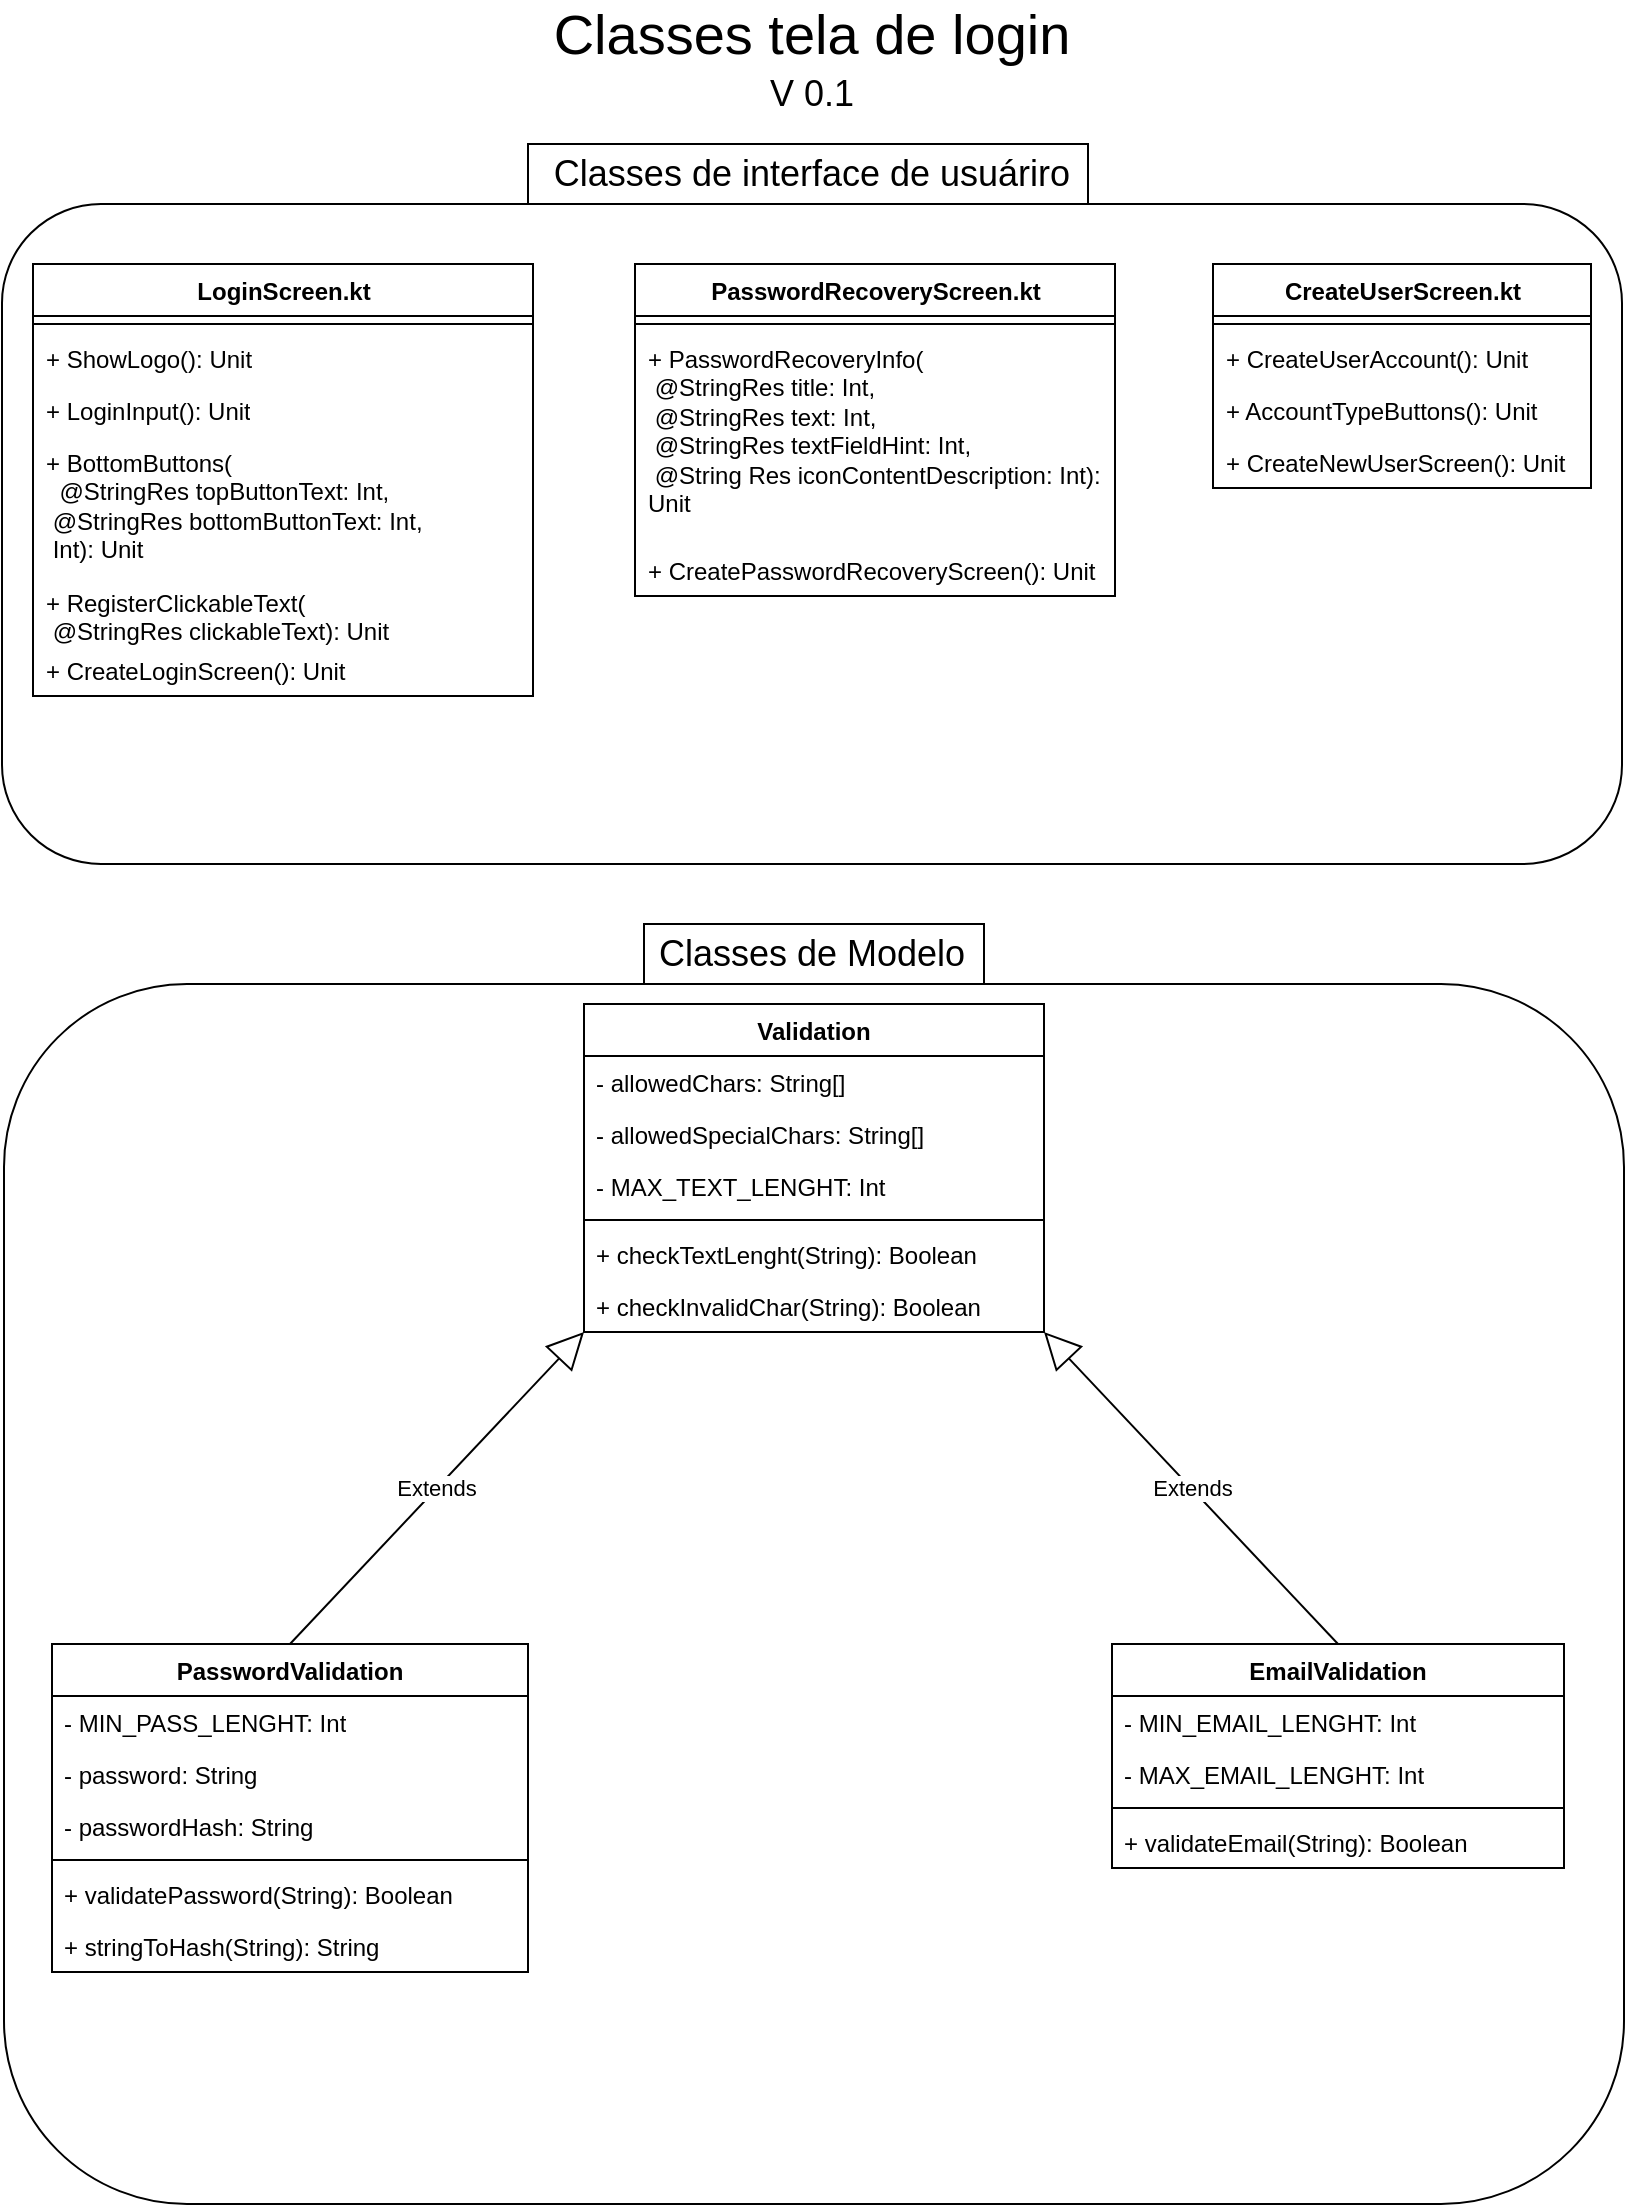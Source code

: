 <mxfile version="21.2.3" type="google">
  <diagram name="Página-1" id="ghs-aFAq-vyusEt5Tt16">
    <mxGraphModel grid="1" page="1" gridSize="10" guides="1" tooltips="1" connect="1" arrows="1" fold="1" pageScale="1" pageWidth="827" pageHeight="1169" math="0" shadow="0">
      <root>
        <mxCell id="0" />
        <mxCell id="1" parent="0" />
        <mxCell id="1km-yz8pUTd3LIeD8Hyq-29" value="&lt;font style=&quot;font-size: 18px;&quot;&gt;Classes de Modelo&lt;br&gt;&lt;/font&gt;" style="text;html=1;strokeColor=none;fillColor=none;align=center;verticalAlign=middle;whiteSpace=wrap;rounded=0;fillStyle=cross-hatch;" vertex="1" parent="1">
          <mxGeometry x="249" y="500" width="330" height="30" as="geometry" />
        </mxCell>
        <mxCell id="1km-yz8pUTd3LIeD8Hyq-30" value="" style="rounded=0;whiteSpace=wrap;html=1;fillColor=none;" vertex="1" parent="1">
          <mxGeometry x="330" y="500" width="170" height="30" as="geometry" />
        </mxCell>
        <mxCell id="1km-yz8pUTd3LIeD8Hyq-31" value="" style="rounded=1;whiteSpace=wrap;html=1;fillColor=none;" vertex="1" parent="1">
          <mxGeometry x="10" y="530" width="810" height="610" as="geometry" />
        </mxCell>
        <mxCell id="1km-yz8pUTd3LIeD8Hyq-27" value="&lt;font style=&quot;font-size: 18px;&quot;&gt;Classes de interface de usuáriro&lt;/font&gt;" style="text;html=1;strokeColor=none;fillColor=none;align=center;verticalAlign=middle;whiteSpace=wrap;rounded=0;fillStyle=cross-hatch;" vertex="1" parent="1">
          <mxGeometry x="249" y="110" width="330" height="30" as="geometry" />
        </mxCell>
        <mxCell id="1km-yz8pUTd3LIeD8Hyq-28" value="" style="rounded=0;whiteSpace=wrap;html=1;fillColor=none;" vertex="1" parent="1">
          <mxGeometry x="272" y="110" width="280" height="30" as="geometry" />
        </mxCell>
        <mxCell id="1km-yz8pUTd3LIeD8Hyq-25" value="" style="rounded=1;whiteSpace=wrap;html=1;fillColor=none;" vertex="1" parent="1">
          <mxGeometry x="9" y="140" width="810" height="330" as="geometry" />
        </mxCell>
        <mxCell id="1km-yz8pUTd3LIeD8Hyq-1" value="&lt;font style=&quot;font-size: 28px;&quot;&gt;Classes tela de login&lt;/font&gt;" style="text;html=1;strokeColor=none;fillColor=none;align=center;verticalAlign=middle;whiteSpace=wrap;rounded=0;" vertex="1" parent="1">
          <mxGeometry x="264" y="40" width="300" height="30" as="geometry" />
        </mxCell>
        <mxCell id="1km-yz8pUTd3LIeD8Hyq-2" value="LoginScreen.kt" style="swimlane;fontStyle=1;align=center;verticalAlign=top;childLayout=stackLayout;horizontal=1;startSize=26;horizontalStack=0;resizeParent=1;resizeParentMax=0;resizeLast=0;collapsible=1;marginBottom=0;whiteSpace=wrap;html=1;" vertex="1" parent="1">
          <mxGeometry x="24.5" y="170" width="250" height="216" as="geometry" />
        </mxCell>
        <mxCell id="1km-yz8pUTd3LIeD8Hyq-4" value="" style="line;strokeWidth=1;fillColor=none;align=left;verticalAlign=middle;spacingTop=-1;spacingLeft=3;spacingRight=3;rotatable=0;labelPosition=right;points=[];portConstraint=eastwest;strokeColor=inherit;" vertex="1" parent="1km-yz8pUTd3LIeD8Hyq-2">
          <mxGeometry y="26" width="250" height="8" as="geometry" />
        </mxCell>
        <mxCell id="1km-yz8pUTd3LIeD8Hyq-14" value="+ ShowLogo(): Unit" style="text;strokeColor=none;fillColor=none;align=left;verticalAlign=top;spacingLeft=4;spacingRight=4;overflow=hidden;rotatable=0;points=[[0,0.5],[1,0.5]];portConstraint=eastwest;whiteSpace=wrap;html=1;" vertex="1" parent="1km-yz8pUTd3LIeD8Hyq-2">
          <mxGeometry y="34" width="250" height="26" as="geometry" />
        </mxCell>
        <mxCell id="1km-yz8pUTd3LIeD8Hyq-5" value="+ LoginInput(): Unit" style="text;strokeColor=none;fillColor=none;align=left;verticalAlign=top;spacingLeft=4;spacingRight=4;overflow=hidden;rotatable=0;points=[[0,0.5],[1,0.5]];portConstraint=eastwest;whiteSpace=wrap;html=1;" vertex="1" parent="1km-yz8pUTd3LIeD8Hyq-2">
          <mxGeometry y="60" width="250" height="26" as="geometry" />
        </mxCell>
        <mxCell id="1km-yz8pUTd3LIeD8Hyq-15" value="&lt;div&gt;+ BottomButtons(&lt;/div&gt;&lt;div&gt;&lt;span style=&quot;white-space: pre;&quot;&gt;	&lt;/span&gt;&lt;span style=&quot;&quot;&gt;	&lt;/span&gt;@StringRes topButtonText: Int,&lt;/div&gt;&lt;div&gt;&lt;span style=&quot;&quot;&gt;	&lt;/span&gt;&lt;span style=&quot;white-space: pre;&quot;&gt;	&lt;/span&gt;@StringRes bottomButtonText: Int,&lt;br&gt;&lt;/div&gt;&lt;div&gt;&amp;nbsp;Int): Unit&lt;/div&gt;" style="text;strokeColor=none;fillColor=none;align=left;verticalAlign=top;spacingLeft=4;spacingRight=4;overflow=hidden;rotatable=0;points=[[0,0.5],[1,0.5]];portConstraint=eastwest;whiteSpace=wrap;html=1;" vertex="1" parent="1km-yz8pUTd3LIeD8Hyq-2">
          <mxGeometry y="86" width="250" height="70" as="geometry" />
        </mxCell>
        <mxCell id="1km-yz8pUTd3LIeD8Hyq-17" value="&lt;div&gt;+ RegisterClickableText(&lt;/div&gt;&lt;div&gt;&lt;span style=&quot;white-space: pre;&quot;&gt;	&lt;/span&gt;@StringRes clickableText): Unit&lt;/div&gt;" style="text;strokeColor=none;fillColor=none;align=left;verticalAlign=top;spacingLeft=4;spacingRight=4;overflow=hidden;rotatable=0;points=[[0,0.5],[1,0.5]];portConstraint=eastwest;whiteSpace=wrap;html=1;" vertex="1" parent="1km-yz8pUTd3LIeD8Hyq-2">
          <mxGeometry y="156" width="250" height="34" as="geometry" />
        </mxCell>
        <mxCell id="1km-yz8pUTd3LIeD8Hyq-19" value="&lt;div&gt;+ CreateLoginScreen(): Unit&lt;/div&gt;" style="text;strokeColor=none;fillColor=none;align=left;verticalAlign=top;spacingLeft=4;spacingRight=4;overflow=hidden;rotatable=0;points=[[0,0.5],[1,0.5]];portConstraint=eastwest;whiteSpace=wrap;html=1;" vertex="1" parent="1km-yz8pUTd3LIeD8Hyq-2">
          <mxGeometry y="190" width="250" height="26" as="geometry" />
        </mxCell>
        <mxCell id="1km-yz8pUTd3LIeD8Hyq-6" value="PasswordRecoveryScreen.kt" style="swimlane;fontStyle=1;align=center;verticalAlign=top;childLayout=stackLayout;horizontal=1;startSize=26;horizontalStack=0;resizeParent=1;resizeParentMax=0;resizeLast=0;collapsible=1;marginBottom=0;whiteSpace=wrap;html=1;" vertex="1" parent="1">
          <mxGeometry x="325.5" y="170" width="240" height="166" as="geometry" />
        </mxCell>
        <mxCell id="1km-yz8pUTd3LIeD8Hyq-8" value="" style="line;strokeWidth=1;fillColor=none;align=left;verticalAlign=middle;spacingTop=-1;spacingLeft=3;spacingRight=3;rotatable=0;labelPosition=right;points=[];portConstraint=eastwest;strokeColor=inherit;" vertex="1" parent="1km-yz8pUTd3LIeD8Hyq-6">
          <mxGeometry y="26" width="240" height="8" as="geometry" />
        </mxCell>
        <mxCell id="1km-yz8pUTd3LIeD8Hyq-9" value="&lt;div&gt;+ PasswordRecoveryInfo(&lt;/div&gt;&lt;div&gt;&lt;span style=&quot;white-space: pre;&quot;&gt;	&lt;/span&gt;@StringRes title: Int,&lt;/div&gt;&lt;div&gt;&lt;span style=&quot;white-space: pre;&quot;&gt;	&lt;/span&gt;@StringRes text: Int,&lt;/div&gt;&lt;div&gt;&lt;span style=&quot;white-space: pre;&quot;&gt;	&lt;/span&gt;@StringRes textFieldHint: Int,&lt;/div&gt;&lt;div&gt;&lt;span style=&quot;white-space: pre;&quot;&gt;	&lt;/span&gt;@String Res iconContentDescription: Int): Unit&lt;/div&gt;" style="text;strokeColor=none;fillColor=none;align=left;verticalAlign=top;spacingLeft=4;spacingRight=4;overflow=hidden;rotatable=0;points=[[0,0.5],[1,0.5]];portConstraint=eastwest;whiteSpace=wrap;html=1;" vertex="1" parent="1km-yz8pUTd3LIeD8Hyq-6">
          <mxGeometry y="34" width="240" height="106" as="geometry" />
        </mxCell>
        <mxCell id="1km-yz8pUTd3LIeD8Hyq-20" value="&lt;div&gt;+ CreatePasswordRecoveryScreen(): Unit&lt;/div&gt;" style="text;strokeColor=none;fillColor=none;align=left;verticalAlign=top;spacingLeft=4;spacingRight=4;overflow=hidden;rotatable=0;points=[[0,0.5],[1,0.5]];portConstraint=eastwest;whiteSpace=wrap;html=1;" vertex="1" parent="1km-yz8pUTd3LIeD8Hyq-6">
          <mxGeometry y="140" width="240" height="26" as="geometry" />
        </mxCell>
        <mxCell id="1km-yz8pUTd3LIeD8Hyq-10" value="CreateUserScreen.kt" style="swimlane;fontStyle=1;align=center;verticalAlign=top;childLayout=stackLayout;horizontal=1;startSize=26;horizontalStack=0;resizeParent=1;resizeParentMax=0;resizeLast=0;collapsible=1;marginBottom=0;whiteSpace=wrap;html=1;" vertex="1" parent="1">
          <mxGeometry x="614.5" y="170" width="189" height="112" as="geometry" />
        </mxCell>
        <mxCell id="1km-yz8pUTd3LIeD8Hyq-12" value="" style="line;strokeWidth=1;fillColor=none;align=left;verticalAlign=middle;spacingTop=-1;spacingLeft=3;spacingRight=3;rotatable=0;labelPosition=right;points=[];portConstraint=eastwest;strokeColor=inherit;" vertex="1" parent="1km-yz8pUTd3LIeD8Hyq-10">
          <mxGeometry y="26" width="189" height="8" as="geometry" />
        </mxCell>
        <mxCell id="1km-yz8pUTd3LIeD8Hyq-13" value="+ CreateUserAccount(): Unit" style="text;strokeColor=none;fillColor=none;align=left;verticalAlign=top;spacingLeft=4;spacingRight=4;overflow=hidden;rotatable=0;points=[[0,0.5],[1,0.5]];portConstraint=eastwest;whiteSpace=wrap;html=1;" vertex="1" parent="1km-yz8pUTd3LIeD8Hyq-10">
          <mxGeometry y="34" width="189" height="26" as="geometry" />
        </mxCell>
        <mxCell id="1km-yz8pUTd3LIeD8Hyq-24" value="+ AccountTypeButtons(): Unit" style="text;strokeColor=none;fillColor=none;align=left;verticalAlign=top;spacingLeft=4;spacingRight=4;overflow=hidden;rotatable=0;points=[[0,0.5],[1,0.5]];portConstraint=eastwest;whiteSpace=wrap;html=1;" vertex="1" parent="1km-yz8pUTd3LIeD8Hyq-10">
          <mxGeometry y="60" width="189" height="26" as="geometry" />
        </mxCell>
        <mxCell id="1km-yz8pUTd3LIeD8Hyq-21" value="&lt;div&gt;+ CreateNewUserScreen(): Unit&lt;/div&gt;" style="text;strokeColor=none;fillColor=none;align=left;verticalAlign=top;spacingLeft=4;spacingRight=4;overflow=hidden;rotatable=0;points=[[0,0.5],[1,0.5]];portConstraint=eastwest;whiteSpace=wrap;html=1;" vertex="1" parent="1km-yz8pUTd3LIeD8Hyq-10">
          <mxGeometry y="86" width="189" height="26" as="geometry" />
        </mxCell>
        <mxCell id="1km-yz8pUTd3LIeD8Hyq-18" value="&lt;div style=&quot;font-size: 18px;&quot;&gt;&lt;font style=&quot;font-size: 18px;&quot;&gt;V 0.1&lt;/font&gt;&lt;/div&gt;" style="text;html=1;strokeColor=none;fillColor=none;align=center;verticalAlign=middle;whiteSpace=wrap;rounded=0;" vertex="1" parent="1">
          <mxGeometry x="384" y="70" width="60" height="30" as="geometry" />
        </mxCell>
        <mxCell id="1km-yz8pUTd3LIeD8Hyq-33" value="Validation" style="swimlane;fontStyle=1;align=center;verticalAlign=top;childLayout=stackLayout;horizontal=1;startSize=26;horizontalStack=0;resizeParent=1;resizeParentMax=0;resizeLast=0;collapsible=1;marginBottom=0;whiteSpace=wrap;html=1;" vertex="1" parent="1">
          <mxGeometry x="300" y="540" width="230" height="164" as="geometry" />
        </mxCell>
        <mxCell id="1km-yz8pUTd3LIeD8Hyq-34" value="- allowedChars: String[]" style="text;strokeColor=none;fillColor=none;align=left;verticalAlign=top;spacingLeft=4;spacingRight=4;overflow=hidden;rotatable=0;points=[[0,0.5],[1,0.5]];portConstraint=eastwest;whiteSpace=wrap;html=1;" vertex="1" parent="1km-yz8pUTd3LIeD8Hyq-33">
          <mxGeometry y="26" width="230" height="26" as="geometry" />
        </mxCell>
        <mxCell id="1km-yz8pUTd3LIeD8Hyq-37" value="- allowedSpecialChars: String[]" style="text;strokeColor=none;fillColor=none;align=left;verticalAlign=top;spacingLeft=4;spacingRight=4;overflow=hidden;rotatable=0;points=[[0,0.5],[1,0.5]];portConstraint=eastwest;whiteSpace=wrap;html=1;" vertex="1" parent="1km-yz8pUTd3LIeD8Hyq-33">
          <mxGeometry y="52" width="230" height="26" as="geometry" />
        </mxCell>
        <mxCell id="1km-yz8pUTd3LIeD8Hyq-38" value="- MAX_TEXT_LENGHT: Int" style="text;strokeColor=none;fillColor=none;align=left;verticalAlign=top;spacingLeft=4;spacingRight=4;overflow=hidden;rotatable=0;points=[[0,0.5],[1,0.5]];portConstraint=eastwest;whiteSpace=wrap;html=1;" vertex="1" parent="1km-yz8pUTd3LIeD8Hyq-33">
          <mxGeometry y="78" width="230" height="26" as="geometry" />
        </mxCell>
        <mxCell id="1km-yz8pUTd3LIeD8Hyq-35" value="" style="line;strokeWidth=1;fillColor=none;align=left;verticalAlign=middle;spacingTop=-1;spacingLeft=3;spacingRight=3;rotatable=0;labelPosition=right;points=[];portConstraint=eastwest;strokeColor=inherit;" vertex="1" parent="1km-yz8pUTd3LIeD8Hyq-33">
          <mxGeometry y="104" width="230" height="8" as="geometry" />
        </mxCell>
        <mxCell id="1km-yz8pUTd3LIeD8Hyq-57" value="&lt;div&gt;+ checkTextLenght(String): Boolean&lt;/div&gt;" style="text;strokeColor=none;fillColor=none;align=left;verticalAlign=top;spacingLeft=4;spacingRight=4;overflow=hidden;rotatable=0;points=[[0,0.5],[1,0.5]];portConstraint=eastwest;whiteSpace=wrap;html=1;" vertex="1" parent="1km-yz8pUTd3LIeD8Hyq-33">
          <mxGeometry y="112" width="230" height="26" as="geometry" />
        </mxCell>
        <mxCell id="1km-yz8pUTd3LIeD8Hyq-58" value="&lt;div&gt;+ checkInvalidChar(String): Boolean&lt;/div&gt;" style="text;strokeColor=none;fillColor=none;align=left;verticalAlign=top;spacingLeft=4;spacingRight=4;overflow=hidden;rotatable=0;points=[[0,0.5],[1,0.5]];portConstraint=eastwest;whiteSpace=wrap;html=1;" vertex="1" parent="1km-yz8pUTd3LIeD8Hyq-33">
          <mxGeometry y="138" width="230" height="26" as="geometry" />
        </mxCell>
        <mxCell id="1km-yz8pUTd3LIeD8Hyq-40" value="PasswordValidation" style="swimlane;fontStyle=1;align=center;verticalAlign=top;childLayout=stackLayout;horizontal=1;startSize=26;horizontalStack=0;resizeParent=1;resizeParentMax=0;resizeLast=0;collapsible=1;marginBottom=0;whiteSpace=wrap;html=1;" vertex="1" parent="1">
          <mxGeometry x="34" y="860" width="238" height="164" as="geometry" />
        </mxCell>
        <mxCell id="1km-yz8pUTd3LIeD8Hyq-41" value="- MIN_PASS_LENGHT: Int" style="text;strokeColor=none;fillColor=none;align=left;verticalAlign=top;spacingLeft=4;spacingRight=4;overflow=hidden;rotatable=0;points=[[0,0.5],[1,0.5]];portConstraint=eastwest;whiteSpace=wrap;html=1;" vertex="1" parent="1km-yz8pUTd3LIeD8Hyq-40">
          <mxGeometry y="26" width="238" height="26" as="geometry" />
        </mxCell>
        <mxCell id="1km-yz8pUTd3LIeD8Hyq-53" value="- password: String" style="text;strokeColor=none;fillColor=none;align=left;verticalAlign=top;spacingLeft=4;spacingRight=4;overflow=hidden;rotatable=0;points=[[0,0.5],[1,0.5]];portConstraint=eastwest;whiteSpace=wrap;html=1;" vertex="1" parent="1km-yz8pUTd3LIeD8Hyq-40">
          <mxGeometry y="52" width="238" height="26" as="geometry" />
        </mxCell>
        <mxCell id="1km-yz8pUTd3LIeD8Hyq-52" value="- passwordHash: String" style="text;strokeColor=none;fillColor=none;align=left;verticalAlign=top;spacingLeft=4;spacingRight=4;overflow=hidden;rotatable=0;points=[[0,0.5],[1,0.5]];portConstraint=eastwest;whiteSpace=wrap;html=1;" vertex="1" parent="1km-yz8pUTd3LIeD8Hyq-40">
          <mxGeometry y="78" width="238" height="26" as="geometry" />
        </mxCell>
        <mxCell id="1km-yz8pUTd3LIeD8Hyq-42" value="" style="line;strokeWidth=1;fillColor=none;align=left;verticalAlign=middle;spacingTop=-1;spacingLeft=3;spacingRight=3;rotatable=0;labelPosition=right;points=[];portConstraint=eastwest;strokeColor=inherit;" vertex="1" parent="1km-yz8pUTd3LIeD8Hyq-40">
          <mxGeometry y="104" width="238" height="8" as="geometry" />
        </mxCell>
        <mxCell id="1km-yz8pUTd3LIeD8Hyq-43" value="&lt;div&gt;+ validatePassword(String): Boolean&lt;/div&gt;" style="text;strokeColor=none;fillColor=none;align=left;verticalAlign=top;spacingLeft=4;spacingRight=4;overflow=hidden;rotatable=0;points=[[0,0.5],[1,0.5]];portConstraint=eastwest;whiteSpace=wrap;html=1;" vertex="1" parent="1km-yz8pUTd3LIeD8Hyq-40">
          <mxGeometry y="112" width="238" height="26" as="geometry" />
        </mxCell>
        <mxCell id="1km-yz8pUTd3LIeD8Hyq-54" value="&lt;div&gt;+ stringToHash(String): String&lt;br&gt;&lt;/div&gt;" style="text;strokeColor=none;fillColor=none;align=left;verticalAlign=top;spacingLeft=4;spacingRight=4;overflow=hidden;rotatable=0;points=[[0,0.5],[1,0.5]];portConstraint=eastwest;whiteSpace=wrap;html=1;" vertex="1" parent="1km-yz8pUTd3LIeD8Hyq-40">
          <mxGeometry y="138" width="238" height="26" as="geometry" />
        </mxCell>
        <mxCell id="1km-yz8pUTd3LIeD8Hyq-45" value="Extends" style="endArrow=block;endSize=16;endFill=0;html=1;rounded=0;entryX=0;entryY=1;entryDx=0;entryDy=0;exitX=0.5;exitY=0;exitDx=0;exitDy=0;" edge="1" parent="1" source="1km-yz8pUTd3LIeD8Hyq-40" target="1km-yz8pUTd3LIeD8Hyq-33">
          <mxGeometry width="160" relative="1" as="geometry">
            <mxPoint x="130" y="610" as="sourcePoint" />
            <mxPoint x="290" y="610" as="targetPoint" />
          </mxGeometry>
        </mxCell>
        <mxCell id="1km-yz8pUTd3LIeD8Hyq-46" value="EmailValidation" style="swimlane;fontStyle=1;align=center;verticalAlign=top;childLayout=stackLayout;horizontal=1;startSize=26;horizontalStack=0;resizeParent=1;resizeParentMax=0;resizeLast=0;collapsible=1;marginBottom=0;whiteSpace=wrap;html=1;" vertex="1" parent="1">
          <mxGeometry x="564" y="860" width="226" height="112" as="geometry" />
        </mxCell>
        <mxCell id="1km-yz8pUTd3LIeD8Hyq-55" value="- MIN_EMAIL_LENGHT: Int" style="text;strokeColor=none;fillColor=none;align=left;verticalAlign=top;spacingLeft=4;spacingRight=4;overflow=hidden;rotatable=0;points=[[0,0.5],[1,0.5]];portConstraint=eastwest;whiteSpace=wrap;html=1;" vertex="1" parent="1km-yz8pUTd3LIeD8Hyq-46">
          <mxGeometry y="26" width="226" height="26" as="geometry" />
        </mxCell>
        <mxCell id="1km-yz8pUTd3LIeD8Hyq-51" value="- MAX_EMAIL_LENGHT: Int" style="text;strokeColor=none;fillColor=none;align=left;verticalAlign=top;spacingLeft=4;spacingRight=4;overflow=hidden;rotatable=0;points=[[0,0.5],[1,0.5]];portConstraint=eastwest;whiteSpace=wrap;html=1;" vertex="1" parent="1km-yz8pUTd3LIeD8Hyq-46">
          <mxGeometry y="52" width="226" height="26" as="geometry" />
        </mxCell>
        <mxCell id="1km-yz8pUTd3LIeD8Hyq-48" value="" style="line;strokeWidth=1;fillColor=none;align=left;verticalAlign=middle;spacingTop=-1;spacingLeft=3;spacingRight=3;rotatable=0;labelPosition=right;points=[];portConstraint=eastwest;strokeColor=inherit;" vertex="1" parent="1km-yz8pUTd3LIeD8Hyq-46">
          <mxGeometry y="78" width="226" height="8" as="geometry" />
        </mxCell>
        <mxCell id="1km-yz8pUTd3LIeD8Hyq-56" value="&lt;div&gt;+ validateEmail(String): Boolean&lt;/div&gt;" style="text;strokeColor=none;fillColor=none;align=left;verticalAlign=top;spacingLeft=4;spacingRight=4;overflow=hidden;rotatable=0;points=[[0,0.5],[1,0.5]];portConstraint=eastwest;whiteSpace=wrap;html=1;" vertex="1" parent="1km-yz8pUTd3LIeD8Hyq-46">
          <mxGeometry y="86" width="226" height="26" as="geometry" />
        </mxCell>
        <mxCell id="1km-yz8pUTd3LIeD8Hyq-50" value="Extends" style="endArrow=block;endSize=16;endFill=0;html=1;rounded=0;entryX=1;entryY=1;entryDx=0;entryDy=0;exitX=0.5;exitY=0;exitDx=0;exitDy=0;" edge="1" parent="1" source="1km-yz8pUTd3LIeD8Hyq-46" target="1km-yz8pUTd3LIeD8Hyq-33">
          <mxGeometry width="160" relative="1" as="geometry">
            <mxPoint x="590" y="715" as="sourcePoint" />
            <mxPoint x="698" y="580" as="targetPoint" />
          </mxGeometry>
        </mxCell>
      </root>
    </mxGraphModel>
  </diagram>
</mxfile>
